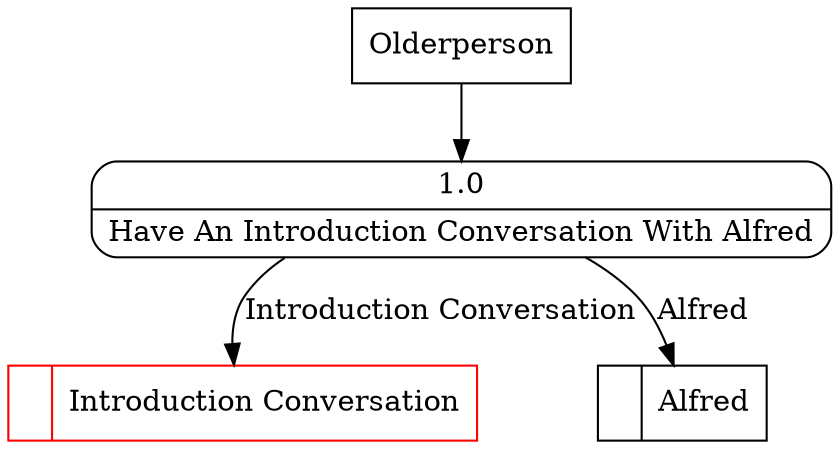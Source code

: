 digraph dfd2{ 
node[shape=record]
200 [label="<f0>  |<f1> Introduction Conversation " color=red];
201 [label="<f0>  |<f1> Alfred " ];
202 [label="Olderperson" shape=box];
203 [label="{<f0> 1.0|<f1> Have An Introduction Conversation With Alfred }" shape=Mrecord];
202 -> 203
203 -> 200 [label="Introduction Conversation"]
203 -> 201 [label="Alfred"]
}